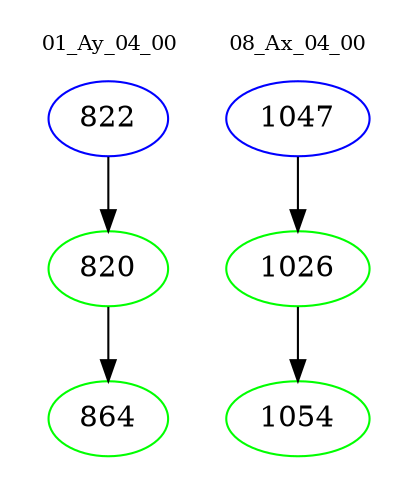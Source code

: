 digraph{
subgraph cluster_0 {
color = white
label = "01_Ay_04_00";
fontsize=10;
T0_822 [label="822", color="blue"]
T0_822 -> T0_820 [color="black"]
T0_820 [label="820", color="green"]
T0_820 -> T0_864 [color="black"]
T0_864 [label="864", color="green"]
}
subgraph cluster_1 {
color = white
label = "08_Ax_04_00";
fontsize=10;
T1_1047 [label="1047", color="blue"]
T1_1047 -> T1_1026 [color="black"]
T1_1026 [label="1026", color="green"]
T1_1026 -> T1_1054 [color="black"]
T1_1054 [label="1054", color="green"]
}
}
